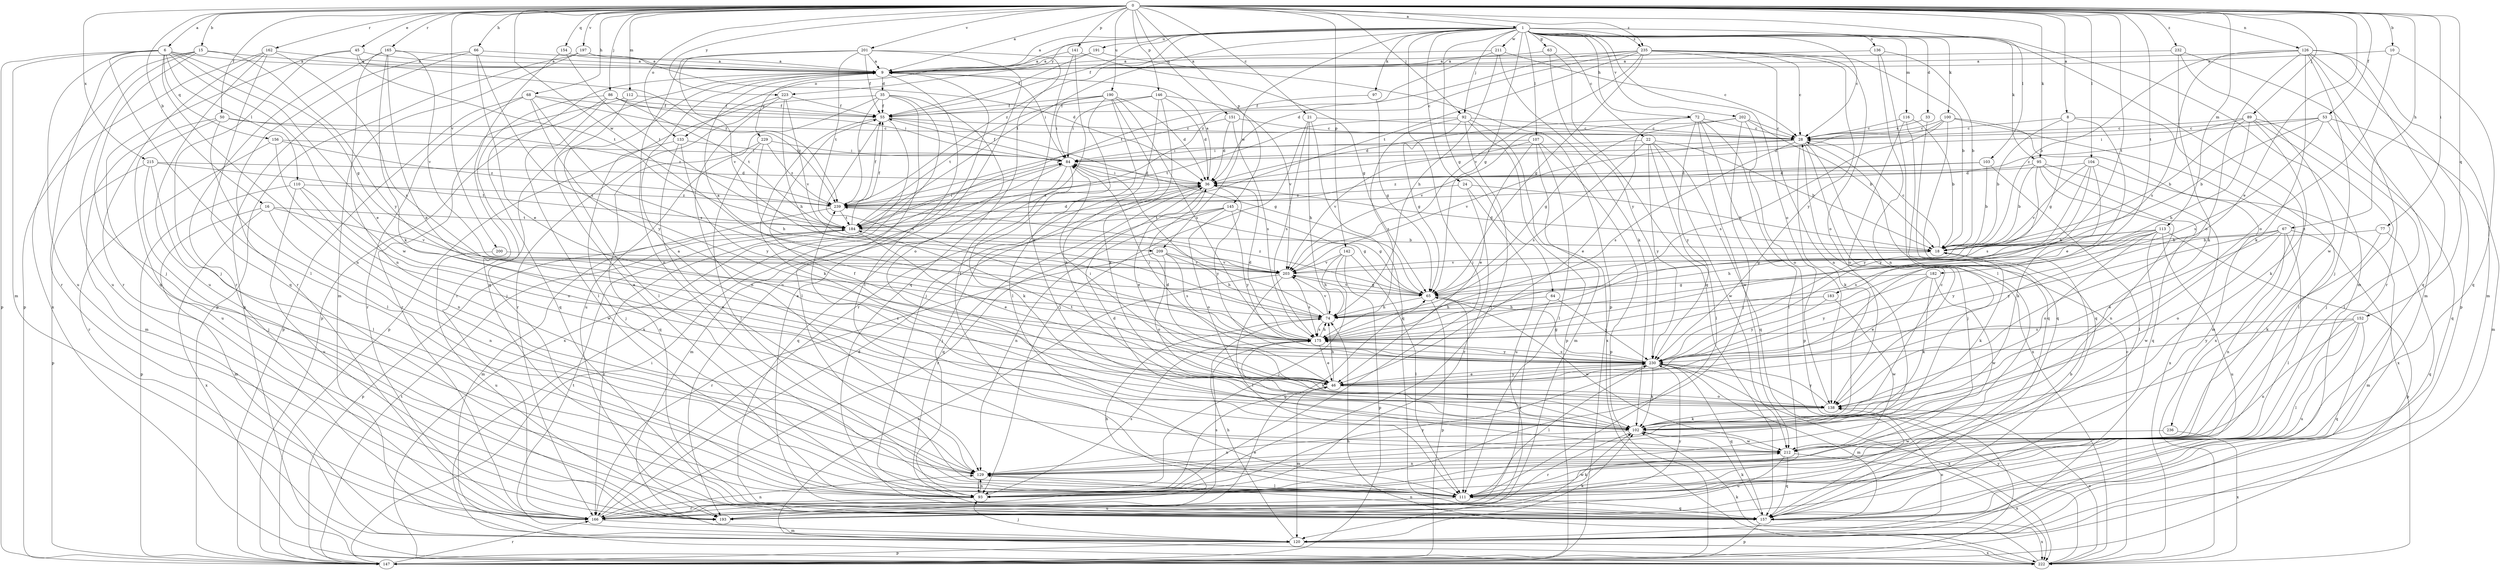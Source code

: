 strict digraph  {
0;
1;
6;
8;
9;
10;
15;
16;
18;
21;
22;
24;
28;
33;
35;
36;
45;
46;
50;
53;
55;
63;
64;
65;
66;
67;
68;
72;
74;
77;
84;
86;
89;
92;
93;
95;
97;
100;
102;
103;
104;
107;
110;
111;
112;
113;
116;
120;
126;
129;
133;
136;
138;
141;
142;
145;
146;
147;
151;
152;
154;
156;
157;
162;
165;
166;
175;
182;
183;
184;
190;
191;
193;
197;
200;
201;
202;
203;
209;
211;
212;
215;
222;
223;
229;
230;
232;
235;
236;
239;
0 -> 1  [label=a];
0 -> 6  [label=a];
0 -> 8  [label=a];
0 -> 9  [label=a];
0 -> 10  [label=b];
0 -> 15  [label=b];
0 -> 16  [label=b];
0 -> 21  [label=c];
0 -> 45  [label=e];
0 -> 46  [label=e];
0 -> 50  [label=f];
0 -> 53  [label=f];
0 -> 66  [label=h];
0 -> 67  [label=h];
0 -> 68  [label=h];
0 -> 77  [label=i];
0 -> 86  [label=j];
0 -> 89  [label=j];
0 -> 92  [label=j];
0 -> 95  [label=k];
0 -> 103  [label=l];
0 -> 104  [label=l];
0 -> 112  [label=m];
0 -> 113  [label=m];
0 -> 126  [label=n];
0 -> 133  [label=o];
0 -> 141  [label=p];
0 -> 142  [label=p];
0 -> 145  [label=p];
0 -> 146  [label=p];
0 -> 151  [label=q];
0 -> 152  [label=q];
0 -> 154  [label=q];
0 -> 162  [label=r];
0 -> 165  [label=r];
0 -> 182  [label=t];
0 -> 183  [label=t];
0 -> 190  [label=u];
0 -> 197  [label=v];
0 -> 200  [label=v];
0 -> 201  [label=v];
0 -> 209  [label=w];
0 -> 215  [label=x];
0 -> 223  [label=y];
0 -> 232  [label=z];
0 -> 235  [label=z];
1 -> 9  [label=a];
1 -> 22  [label=c];
1 -> 24  [label=c];
1 -> 28  [label=c];
1 -> 33  [label=d];
1 -> 55  [label=f];
1 -> 63  [label=g];
1 -> 64  [label=g];
1 -> 65  [label=g];
1 -> 72  [label=h];
1 -> 92  [label=j];
1 -> 93  [label=j];
1 -> 95  [label=k];
1 -> 97  [label=k];
1 -> 100  [label=k];
1 -> 107  [label=l];
1 -> 116  [label=m];
1 -> 120  [label=m];
1 -> 133  [label=o];
1 -> 136  [label=o];
1 -> 138  [label=o];
1 -> 184  [label=t];
1 -> 191  [label=u];
1 -> 202  [label=v];
1 -> 209  [label=w];
1 -> 211  [label=w];
1 -> 223  [label=y];
1 -> 235  [label=z];
1 -> 236  [label=z];
1 -> 239  [label=z];
6 -> 9  [label=a];
6 -> 46  [label=e];
6 -> 65  [label=g];
6 -> 110  [label=l];
6 -> 111  [label=l];
6 -> 120  [label=m];
6 -> 129  [label=n];
6 -> 147  [label=p];
6 -> 156  [label=q];
6 -> 193  [label=u];
6 -> 212  [label=w];
8 -> 18  [label=b];
8 -> 28  [label=c];
8 -> 46  [label=e];
8 -> 65  [label=g];
8 -> 111  [label=l];
9 -> 35  [label=d];
9 -> 84  [label=i];
9 -> 111  [label=l];
9 -> 147  [label=p];
9 -> 166  [label=r];
9 -> 229  [label=y];
10 -> 9  [label=a];
10 -> 138  [label=o];
10 -> 157  [label=q];
15 -> 9  [label=a];
15 -> 93  [label=j];
15 -> 166  [label=r];
15 -> 193  [label=u];
15 -> 222  [label=x];
15 -> 230  [label=y];
16 -> 120  [label=m];
16 -> 129  [label=n];
16 -> 184  [label=t];
16 -> 203  [label=v];
16 -> 222  [label=x];
18 -> 28  [label=c];
18 -> 36  [label=d];
18 -> 102  [label=k];
18 -> 203  [label=v];
21 -> 28  [label=c];
21 -> 74  [label=h];
21 -> 93  [label=j];
21 -> 157  [label=q];
21 -> 175  [label=s];
22 -> 18  [label=b];
22 -> 84  [label=i];
22 -> 111  [label=l];
22 -> 157  [label=q];
22 -> 175  [label=s];
22 -> 212  [label=w];
22 -> 230  [label=y];
24 -> 18  [label=b];
24 -> 166  [label=r];
24 -> 193  [label=u];
24 -> 239  [label=z];
28 -> 84  [label=i];
28 -> 93  [label=j];
28 -> 102  [label=k];
28 -> 175  [label=s];
28 -> 203  [label=v];
28 -> 222  [label=x];
33 -> 28  [label=c];
33 -> 157  [label=q];
35 -> 55  [label=f];
35 -> 111  [label=l];
35 -> 138  [label=o];
35 -> 166  [label=r];
35 -> 193  [label=u];
35 -> 222  [label=x];
35 -> 239  [label=z];
36 -> 9  [label=a];
36 -> 46  [label=e];
36 -> 84  [label=i];
36 -> 93  [label=j];
36 -> 157  [label=q];
36 -> 230  [label=y];
36 -> 239  [label=z];
45 -> 9  [label=a];
45 -> 93  [label=j];
45 -> 157  [label=q];
45 -> 184  [label=t];
45 -> 239  [label=z];
46 -> 36  [label=d];
46 -> 74  [label=h];
46 -> 84  [label=i];
46 -> 120  [label=m];
46 -> 138  [label=o];
46 -> 184  [label=t];
46 -> 230  [label=y];
50 -> 28  [label=c];
50 -> 111  [label=l];
50 -> 120  [label=m];
50 -> 193  [label=u];
50 -> 239  [label=z];
53 -> 18  [label=b];
53 -> 28  [label=c];
53 -> 84  [label=i];
53 -> 120  [label=m];
53 -> 157  [label=q];
53 -> 175  [label=s];
55 -> 28  [label=c];
55 -> 65  [label=g];
55 -> 102  [label=k];
55 -> 175  [label=s];
55 -> 222  [label=x];
63 -> 9  [label=a];
63 -> 157  [label=q];
63 -> 230  [label=y];
64 -> 74  [label=h];
64 -> 166  [label=r];
64 -> 230  [label=y];
65 -> 74  [label=h];
65 -> 111  [label=l];
65 -> 147  [label=p];
65 -> 203  [label=v];
65 -> 212  [label=w];
65 -> 239  [label=z];
66 -> 9  [label=a];
66 -> 46  [label=e];
66 -> 166  [label=r];
66 -> 175  [label=s];
66 -> 222  [label=x];
67 -> 18  [label=b];
67 -> 46  [label=e];
67 -> 111  [label=l];
67 -> 120  [label=m];
67 -> 129  [label=n];
67 -> 138  [label=o];
67 -> 230  [label=y];
68 -> 55  [label=f];
68 -> 147  [label=p];
68 -> 166  [label=r];
68 -> 175  [label=s];
68 -> 230  [label=y];
68 -> 239  [label=z];
72 -> 28  [label=c];
72 -> 36  [label=d];
72 -> 46  [label=e];
72 -> 111  [label=l];
72 -> 147  [label=p];
72 -> 212  [label=w];
72 -> 230  [label=y];
74 -> 9  [label=a];
74 -> 84  [label=i];
74 -> 175  [label=s];
74 -> 203  [label=v];
77 -> 18  [label=b];
77 -> 102  [label=k];
77 -> 157  [label=q];
84 -> 36  [label=d];
84 -> 55  [label=f];
84 -> 102  [label=k];
84 -> 120  [label=m];
84 -> 157  [label=q];
86 -> 55  [label=f];
86 -> 84  [label=i];
86 -> 93  [label=j];
86 -> 111  [label=l];
86 -> 157  [label=q];
86 -> 184  [label=t];
89 -> 18  [label=b];
89 -> 28  [label=c];
89 -> 74  [label=h];
89 -> 93  [label=j];
89 -> 102  [label=k];
89 -> 111  [label=l];
89 -> 239  [label=z];
92 -> 28  [label=c];
92 -> 65  [label=g];
92 -> 93  [label=j];
92 -> 147  [label=p];
92 -> 175  [label=s];
92 -> 184  [label=t];
92 -> 222  [label=x];
93 -> 9  [label=a];
93 -> 65  [label=g];
93 -> 129  [label=n];
93 -> 166  [label=r];
93 -> 175  [label=s];
93 -> 230  [label=y];
95 -> 18  [label=b];
95 -> 36  [label=d];
95 -> 129  [label=n];
95 -> 157  [label=q];
95 -> 222  [label=x];
95 -> 230  [label=y];
97 -> 55  [label=f];
97 -> 65  [label=g];
100 -> 28  [label=c];
100 -> 36  [label=d];
100 -> 120  [label=m];
100 -> 157  [label=q];
100 -> 175  [label=s];
100 -> 222  [label=x];
102 -> 9  [label=a];
102 -> 28  [label=c];
102 -> 55  [label=f];
102 -> 129  [label=n];
102 -> 166  [label=r];
102 -> 212  [label=w];
102 -> 239  [label=z];
103 -> 18  [label=b];
103 -> 36  [label=d];
103 -> 111  [label=l];
103 -> 239  [label=z];
104 -> 36  [label=d];
104 -> 102  [label=k];
104 -> 175  [label=s];
104 -> 203  [label=v];
104 -> 222  [label=x];
104 -> 230  [label=y];
107 -> 46  [label=e];
107 -> 84  [label=i];
107 -> 111  [label=l];
107 -> 120  [label=m];
107 -> 147  [label=p];
107 -> 203  [label=v];
110 -> 138  [label=o];
110 -> 147  [label=p];
110 -> 193  [label=u];
110 -> 212  [label=w];
110 -> 239  [label=z];
111 -> 18  [label=b];
111 -> 157  [label=q];
111 -> 193  [label=u];
111 -> 212  [label=w];
112 -> 55  [label=f];
112 -> 111  [label=l];
112 -> 166  [label=r];
113 -> 18  [label=b];
113 -> 65  [label=g];
113 -> 74  [label=h];
113 -> 138  [label=o];
113 -> 147  [label=p];
113 -> 175  [label=s];
113 -> 193  [label=u];
113 -> 212  [label=w];
113 -> 230  [label=y];
116 -> 18  [label=b];
116 -> 28  [label=c];
116 -> 138  [label=o];
116 -> 157  [label=q];
120 -> 74  [label=h];
120 -> 93  [label=j];
120 -> 102  [label=k];
120 -> 138  [label=o];
120 -> 147  [label=p];
120 -> 184  [label=t];
120 -> 222  [label=x];
126 -> 9  [label=a];
126 -> 18  [label=b];
126 -> 93  [label=j];
126 -> 102  [label=k];
126 -> 120  [label=m];
126 -> 138  [label=o];
126 -> 147  [label=p];
126 -> 157  [label=q];
126 -> 166  [label=r];
126 -> 175  [label=s];
129 -> 93  [label=j];
129 -> 111  [label=l];
133 -> 84  [label=i];
133 -> 93  [label=j];
133 -> 129  [label=n];
133 -> 230  [label=y];
136 -> 9  [label=a];
136 -> 18  [label=b];
136 -> 111  [label=l];
136 -> 129  [label=n];
138 -> 102  [label=k];
138 -> 230  [label=y];
141 -> 9  [label=a];
141 -> 65  [label=g];
141 -> 102  [label=k];
141 -> 111  [label=l];
142 -> 74  [label=h];
142 -> 93  [label=j];
142 -> 111  [label=l];
142 -> 147  [label=p];
142 -> 203  [label=v];
145 -> 65  [label=g];
145 -> 129  [label=n];
145 -> 138  [label=o];
145 -> 166  [label=r];
145 -> 184  [label=t];
145 -> 230  [label=y];
146 -> 36  [label=d];
146 -> 55  [label=f];
146 -> 84  [label=i];
146 -> 93  [label=j];
146 -> 102  [label=k];
146 -> 203  [label=v];
147 -> 84  [label=i];
147 -> 166  [label=r];
147 -> 184  [label=t];
151 -> 28  [label=c];
151 -> 36  [label=d];
151 -> 175  [label=s];
151 -> 239  [label=z];
152 -> 111  [label=l];
152 -> 129  [label=n];
152 -> 157  [label=q];
152 -> 175  [label=s];
152 -> 193  [label=u];
152 -> 230  [label=y];
154 -> 9  [label=a];
154 -> 157  [label=q];
154 -> 184  [label=t];
156 -> 84  [label=i];
156 -> 129  [label=n];
156 -> 166  [label=r];
156 -> 239  [label=z];
157 -> 9  [label=a];
157 -> 102  [label=k];
157 -> 129  [label=n];
157 -> 147  [label=p];
157 -> 222  [label=x];
162 -> 9  [label=a];
162 -> 147  [label=p];
162 -> 157  [label=q];
162 -> 166  [label=r];
162 -> 175  [label=s];
162 -> 193  [label=u];
165 -> 9  [label=a];
165 -> 46  [label=e];
165 -> 102  [label=k];
165 -> 129  [label=n];
165 -> 166  [label=r];
165 -> 203  [label=v];
166 -> 36  [label=d];
166 -> 74  [label=h];
166 -> 120  [label=m];
166 -> 129  [label=n];
166 -> 230  [label=y];
175 -> 36  [label=d];
175 -> 46  [label=e];
175 -> 74  [label=h];
175 -> 102  [label=k];
175 -> 230  [label=y];
182 -> 46  [label=e];
182 -> 65  [label=g];
182 -> 102  [label=k];
182 -> 212  [label=w];
182 -> 230  [label=y];
183 -> 74  [label=h];
183 -> 212  [label=w];
183 -> 230  [label=y];
184 -> 18  [label=b];
184 -> 36  [label=d];
184 -> 46  [label=e];
184 -> 55  [label=f];
184 -> 84  [label=i];
184 -> 147  [label=p];
184 -> 166  [label=r];
190 -> 36  [label=d];
190 -> 55  [label=f];
190 -> 84  [label=i];
190 -> 102  [label=k];
190 -> 111  [label=l];
190 -> 166  [label=r];
190 -> 175  [label=s];
190 -> 184  [label=t];
191 -> 9  [label=a];
191 -> 55  [label=f];
191 -> 147  [label=p];
193 -> 46  [label=e];
193 -> 102  [label=k];
193 -> 175  [label=s];
197 -> 9  [label=a];
197 -> 36  [label=d];
197 -> 120  [label=m];
197 -> 147  [label=p];
200 -> 193  [label=u];
200 -> 203  [label=v];
201 -> 9  [label=a];
201 -> 55  [label=f];
201 -> 129  [label=n];
201 -> 157  [label=q];
201 -> 184  [label=t];
201 -> 193  [label=u];
201 -> 203  [label=v];
202 -> 18  [label=b];
202 -> 28  [label=c];
202 -> 65  [label=g];
202 -> 93  [label=j];
202 -> 138  [label=o];
202 -> 203  [label=v];
203 -> 65  [label=g];
203 -> 111  [label=l];
203 -> 175  [label=s];
203 -> 222  [label=x];
209 -> 74  [label=h];
209 -> 138  [label=o];
209 -> 166  [label=r];
209 -> 175  [label=s];
209 -> 203  [label=v];
211 -> 9  [label=a];
211 -> 28  [label=c];
211 -> 74  [label=h];
211 -> 102  [label=k];
211 -> 184  [label=t];
212 -> 36  [label=d];
212 -> 129  [label=n];
212 -> 157  [label=q];
212 -> 193  [label=u];
212 -> 222  [label=x];
215 -> 36  [label=d];
215 -> 93  [label=j];
215 -> 111  [label=l];
215 -> 147  [label=p];
215 -> 184  [label=t];
222 -> 28  [label=c];
222 -> 74  [label=h];
222 -> 102  [label=k];
222 -> 138  [label=o];
222 -> 230  [label=y];
223 -> 55  [label=f];
223 -> 74  [label=h];
223 -> 129  [label=n];
223 -> 147  [label=p];
223 -> 203  [label=v];
229 -> 74  [label=h];
229 -> 84  [label=i];
229 -> 111  [label=l];
229 -> 157  [label=q];
229 -> 239  [label=z];
230 -> 46  [label=e];
230 -> 65  [label=g];
230 -> 84  [label=i];
230 -> 102  [label=k];
230 -> 111  [label=l];
230 -> 120  [label=m];
230 -> 157  [label=q];
230 -> 175  [label=s];
230 -> 222  [label=x];
232 -> 9  [label=a];
232 -> 102  [label=k];
232 -> 120  [label=m];
232 -> 212  [label=w];
235 -> 9  [label=a];
235 -> 18  [label=b];
235 -> 28  [label=c];
235 -> 36  [label=d];
235 -> 65  [label=g];
235 -> 129  [label=n];
235 -> 138  [label=o];
235 -> 184  [label=t];
235 -> 203  [label=v];
235 -> 230  [label=y];
235 -> 239  [label=z];
236 -> 212  [label=w];
236 -> 222  [label=x];
239 -> 55  [label=f];
239 -> 65  [label=g];
239 -> 120  [label=m];
239 -> 184  [label=t];
}
